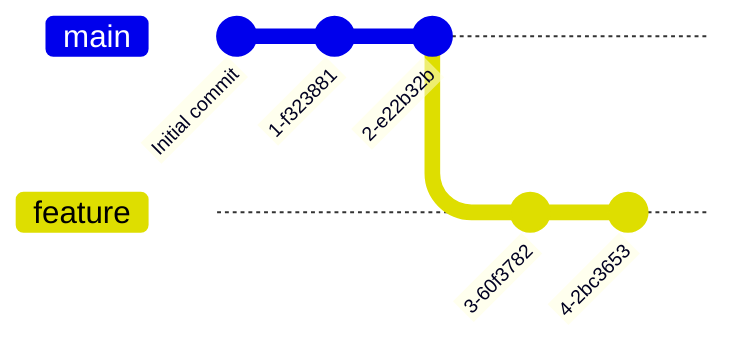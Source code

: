gitGraph
    commit id: "Initial commit"
    commit
    commit
    branch feature
    checkout feature
    commit
    commit